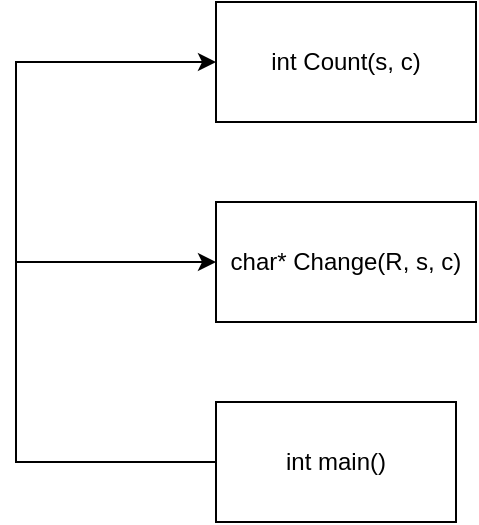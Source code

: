 <mxfile version="13.9.9" type="device"><diagram id="OU27kMqzJilKMuLJoCPn" name="Page-1"><mxGraphModel dx="1038" dy="607" grid="1" gridSize="10" guides="1" tooltips="1" connect="1" arrows="1" fold="1" page="1" pageScale="1" pageWidth="850" pageHeight="1100" math="0" shadow="0"><root><mxCell id="0"/><mxCell id="1" parent="0"/><mxCell id="6ST7GQvxvoLh-hgndbM7-4" style="edgeStyle=orthogonalEdgeStyle;rounded=0;orthogonalLoop=1;jettySize=auto;html=1;exitX=0;exitY=0.5;exitDx=0;exitDy=0;entryX=0;entryY=0.5;entryDx=0;entryDy=0;" edge="1" parent="1" source="6ST7GQvxvoLh-hgndbM7-1" target="6ST7GQvxvoLh-hgndbM7-2"><mxGeometry relative="1" as="geometry"><Array as="points"><mxPoint x="240" y="330"/><mxPoint x="240" y="230"/></Array></mxGeometry></mxCell><mxCell id="6ST7GQvxvoLh-hgndbM7-5" style="edgeStyle=orthogonalEdgeStyle;rounded=0;orthogonalLoop=1;jettySize=auto;html=1;exitX=0;exitY=0.5;exitDx=0;exitDy=0;entryX=0;entryY=0.5;entryDx=0;entryDy=0;" edge="1" parent="1" source="6ST7GQvxvoLh-hgndbM7-1" target="6ST7GQvxvoLh-hgndbM7-3"><mxGeometry relative="1" as="geometry"><Array as="points"><mxPoint x="240" y="330"/><mxPoint x="240" y="130"/></Array></mxGeometry></mxCell><mxCell id="6ST7GQvxvoLh-hgndbM7-1" value="int main()" style="rounded=0;whiteSpace=wrap;html=1;" vertex="1" parent="1"><mxGeometry x="340" y="300" width="120" height="60" as="geometry"/></mxCell><mxCell id="6ST7GQvxvoLh-hgndbM7-2" value="char* Change(R, s, c)" style="rounded=0;whiteSpace=wrap;html=1;" vertex="1" parent="1"><mxGeometry x="340" y="200" width="130" height="60" as="geometry"/></mxCell><mxCell id="6ST7GQvxvoLh-hgndbM7-3" value="int Count(s, c)" style="rounded=0;whiteSpace=wrap;html=1;" vertex="1" parent="1"><mxGeometry x="340" y="100" width="130" height="60" as="geometry"/></mxCell></root></mxGraphModel></diagram></mxfile>